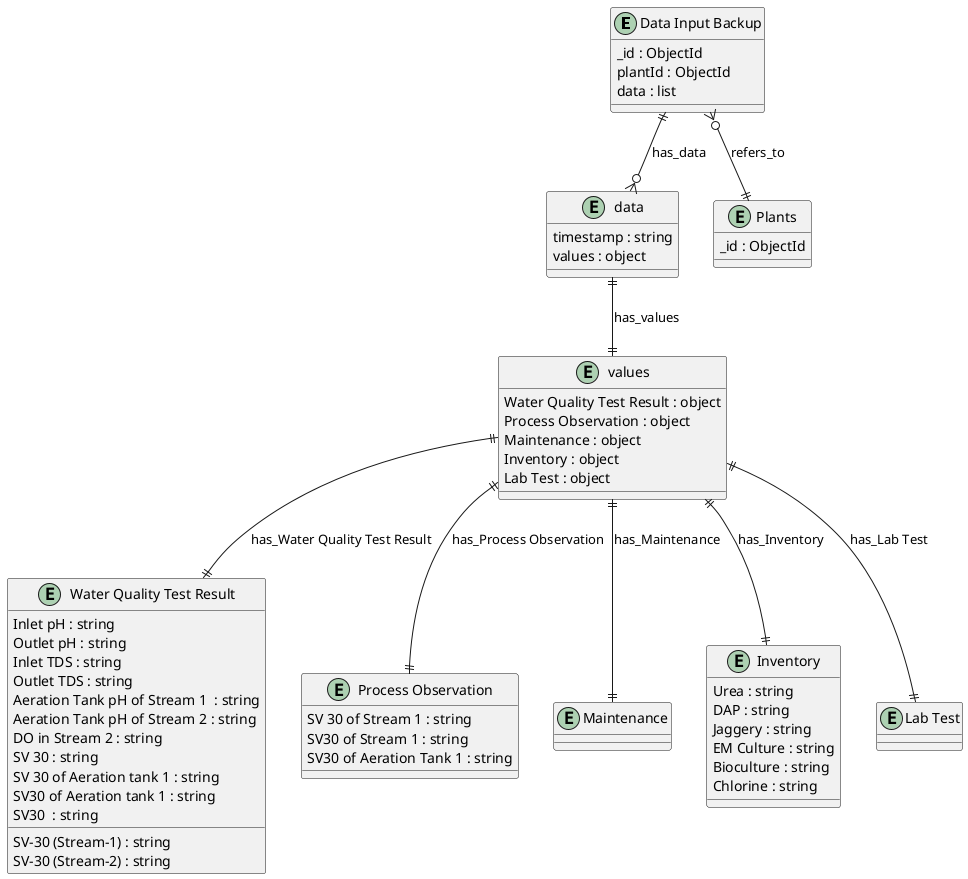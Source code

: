@startuml Data_Input_Backup_Diagram

entity "Data Input Backup" as Data_Input_Backup {
  _id : ObjectId
  plantId : ObjectId
  data : list
}

entity "data" as data {
  timestamp : string
  values : object
}

entity "values" as values {
  Water Quality Test Result : object
  Process Observation : object
  Maintenance : object
  Inventory : object
  Lab Test : object
}

entity "Water Quality Test Result" as Water_Quality_Test_Result {
  Inlet pH : string
  Outlet pH : string
  Inlet TDS : string
  Outlet TDS : string
  Aeration Tank pH of Stream 1  : string
  Aeration Tank pH of Stream 2 : string
  DO in Stream 2 : string
  SV 30 : string
  SV 30 of Aeration tank 1 : string
  SV30 of Aeration tank 1 : string
  SV30  : string
  SV-30 (Stream-1) : string
  SV-30 (Stream-2) : string
}

entity "Process Observation" as Process_Observation {
  SV 30 of Stream 1 : string
  SV30 of Stream 1 : string
  SV30 of Aeration Tank 1 : string
}

entity "Maintenance" as Maintenance {
}

entity "Inventory" as Inventory {
  Urea : string
  DAP : string
  Jaggery : string
  EM Culture : string
  Bioculture : string
  Chlorine : string
}

entity "Lab Test" as Lab_Test {
}


' Shared Plant entity
entity "Plants" as Plants {
  _id : ObjectId
}

' Relationships
Data_Input_Backup }o--|| Plants : refers_to
Data_Input_Backup ||--o{ data : has_data
data ||--|| values : has_values
values ||--|| Water_Quality_Test_Result : has_Water Quality Test Result
values ||--|| Process_Observation : has_Process Observation
values ||--|| Maintenance : has_Maintenance
values ||--|| Inventory : has_Inventory
values ||--|| Lab_Test : has_Lab Test
@enduml